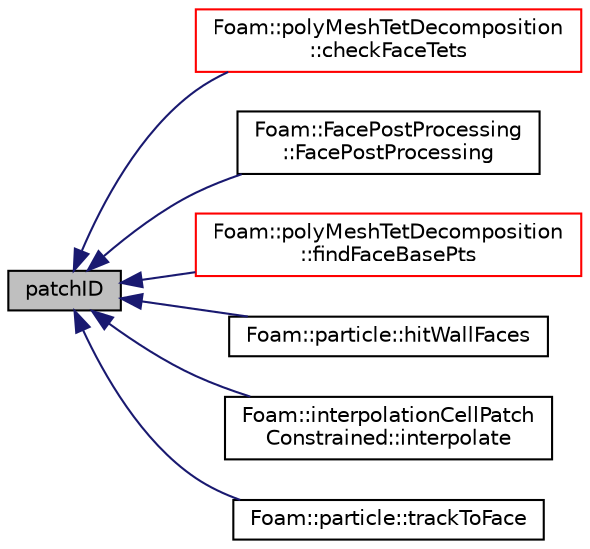 digraph "patchID"
{
  bgcolor="transparent";
  edge [fontname="Helvetica",fontsize="10",labelfontname="Helvetica",labelfontsize="10"];
  node [fontname="Helvetica",fontsize="10",shape=record];
  rankdir="LR";
  Node1 [label="patchID",height=0.2,width=0.4,color="black", fillcolor="grey75", style="filled", fontcolor="black"];
  Node1 -> Node2 [dir="back",color="midnightblue",fontsize="10",style="solid",fontname="Helvetica"];
  Node2 [label="Foam::polyMeshTetDecomposition\l::checkFaceTets",height=0.2,width=0.4,color="red",URL="$a01911.html#a73ef5247a1e78210c08a4a9ef6222e9f",tooltip="Check face-decomposition tet volume. "];
  Node1 -> Node3 [dir="back",color="midnightblue",fontsize="10",style="solid",fontname="Helvetica"];
  Node3 [label="Foam::FacePostProcessing\l::FacePostProcessing",height=0.2,width=0.4,color="black",URL="$a00725.html#ada8bf2fb634a22e3abfd39a829f2f8c1",tooltip="Construct from dictionary. "];
  Node1 -> Node4 [dir="back",color="midnightblue",fontsize="10",style="solid",fontname="Helvetica"];
  Node4 [label="Foam::polyMeshTetDecomposition\l::findFaceBasePts",height=0.2,width=0.4,color="red",URL="$a01911.html#a3336759b0c761efa929d4adf95831754",tooltip="Find a suitable base point for each face for decomposition. "];
  Node1 -> Node5 [dir="back",color="midnightblue",fontsize="10",style="solid",fontname="Helvetica"];
  Node5 [label="Foam::particle::hitWallFaces",height=0.2,width=0.4,color="black",URL="$a01763.html#abf78981c0a99e9f135ebc37efcfd1544"];
  Node1 -> Node6 [dir="back",color="midnightblue",fontsize="10",style="solid",fontname="Helvetica"];
  Node6 [label="Foam::interpolationCellPatch\lConstrained::interpolate",height=0.2,width=0.4,color="black",URL="$a01145.html#abe5b877e90e64d50e608b5a06755b944",tooltip="Interpolate field to the given point in the given cell. "];
  Node1 -> Node7 [dir="back",color="midnightblue",fontsize="10",style="solid",fontname="Helvetica"];
  Node7 [label="Foam::particle::trackToFace",height=0.2,width=0.4,color="black",URL="$a01763.html#a843767f232f5b61884dcd757558591e0"];
}
